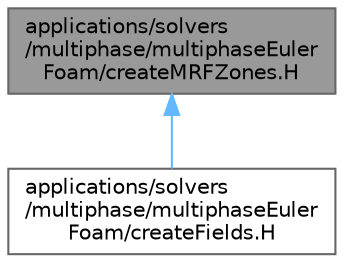digraph "applications/solvers/multiphase/multiphaseEulerFoam/createMRFZones.H"
{
 // LATEX_PDF_SIZE
  bgcolor="transparent";
  edge [fontname=Helvetica,fontsize=10,labelfontname=Helvetica,labelfontsize=10];
  node [fontname=Helvetica,fontsize=10,shape=box,height=0.2,width=0.4];
  Node1 [id="Node000001",label="applications/solvers\l/multiphase/multiphaseEuler\lFoam/createMRFZones.H",height=0.2,width=0.4,color="gray40", fillcolor="grey60", style="filled", fontcolor="black",tooltip=" "];
  Node1 -> Node2 [id="edge1_Node000001_Node000002",dir="back",color="steelblue1",style="solid",tooltip=" "];
  Node2 [id="Node000002",label="applications/solvers\l/multiphase/multiphaseEuler\lFoam/createFields.H",height=0.2,width=0.4,color="grey40", fillcolor="white", style="filled",URL="$solvers_2multiphase_2multiphaseEulerFoam_2createFields_8H.html",tooltip=" "];
}
